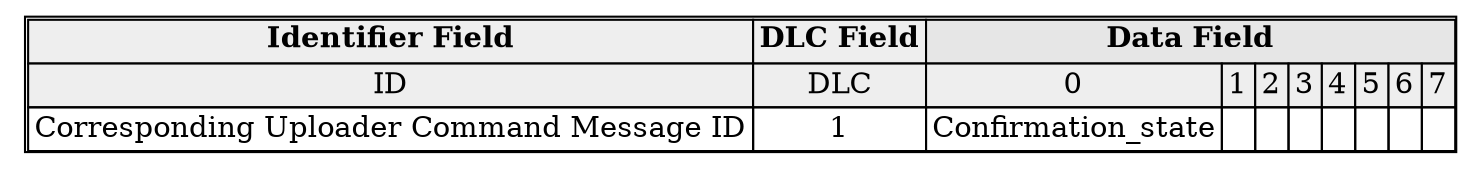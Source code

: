 digraph structs {
node [shape=plaintext]
struct1 [label=<
<TABLE BORDER="1" CELLBORDER="1" CELLSPACING="0">

<tr>
	<td bgcolor="#EEEEEE"><b>Identifier Field</b></td>
	<td bgcolor="#EEEEEE"><b>DLC Field</b></td>
	<td colspan="8" bgcolor="#E6E6E6"><b>Data Field</b></td>
</tr>
<tr>
	<td bgcolor="#EEEEEE">ID</td>
	<td bgcolor="#EEEEEE">DLC</td>
	<td bgcolor="#EEEEEE">0</td>
	<td bgcolor="#EEEEEE">1</td>
	<td bgcolor="#EEEEEE">2</td>
	<td bgcolor="#EEEEEE">3</td>
	<td bgcolor="#EEEEEE">4</td>
	<td bgcolor="#EEEEEE">5</td>
	<td bgcolor="#EEEEEE">6</td>
	<td bgcolor="#EEEEEE">7</td>
</tr>
<tr>
	<td>Corresponding Uploader Command Message ID</td>
	<td>1</td>
	<td>Confirmation_state</td>
	<td></td>
	<td></td>
	<td></td>
	<td></td>
	<td></td>
	<td></td>
	<td></td>
</tr>

</TABLE>
>];
}